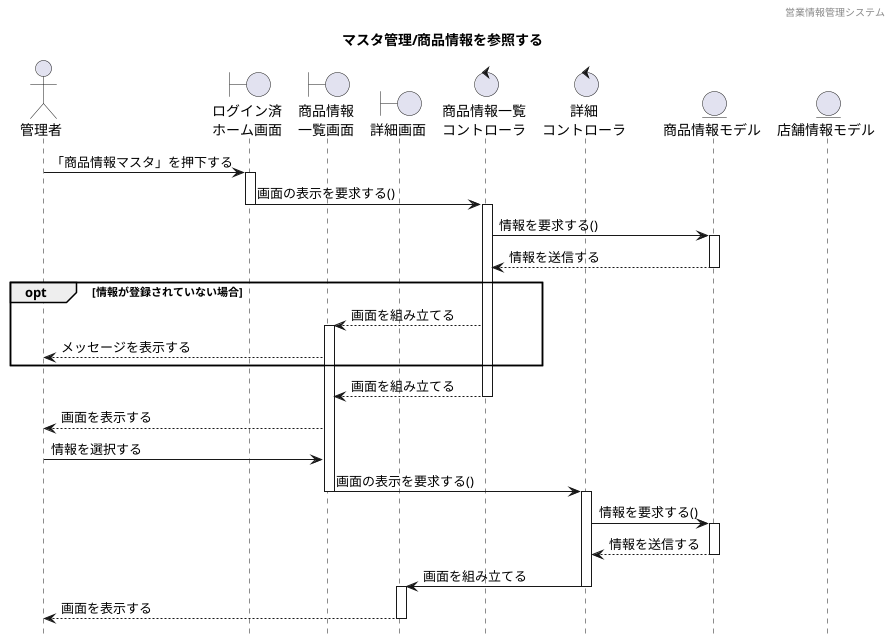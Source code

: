 @startuml ../../images/商品情報マスタ/商品情報管理_参照

hide footbox
header 営業情報管理システム
title マスタ管理/商品情報を参照する

' actor "" as a
actor "管理者" as a1

' boundary "" as b
boundary "ログイン済\nホーム画面" as b1
boundary "商品情報\n一覧画面" as b2
boundary "詳細画面" as b3

' control "" as c
control "商品情報一覧\nコントローラ" as c1
control "詳細\nコントローラ" as c2

' entity "" as e
entity "商品情報モデル" as e1
entity "店舗情報モデル" as e2

a1 -> b1 : 「商品情報マスタ」を押下する
activate b1
b1 -> c1 : 画面の表示を要求する()
deactivate b1
activate c1
c1 -> e1 : 情報を要求する()
activate e1
e1 --> c1 : 情報を送信する
deactivate e1
opt 情報が登録されていない場合
c1 --> b2 : 画面を組み立てる
activate b2
b2 --> a1 : メッセージを表示する
end
c1 --> b2 : 画面を組み立てる
deactivate c1
b2 --> a1 : 画面を表示する
a1 -> b2 : 情報を選択する
b2 -> c2 : 画面の表示を要求する()
deactivate b2
activate c2
c2 -> e1 : 情報を要求する()
activate e1
e1 --> c2 : 情報を送信する
deactivate e1
c2 -> b3 : 画面を組み立てる
deactivate c2 
activate b3
b3 --> a1 : 画面を表示する
deactivate b3

@enduml